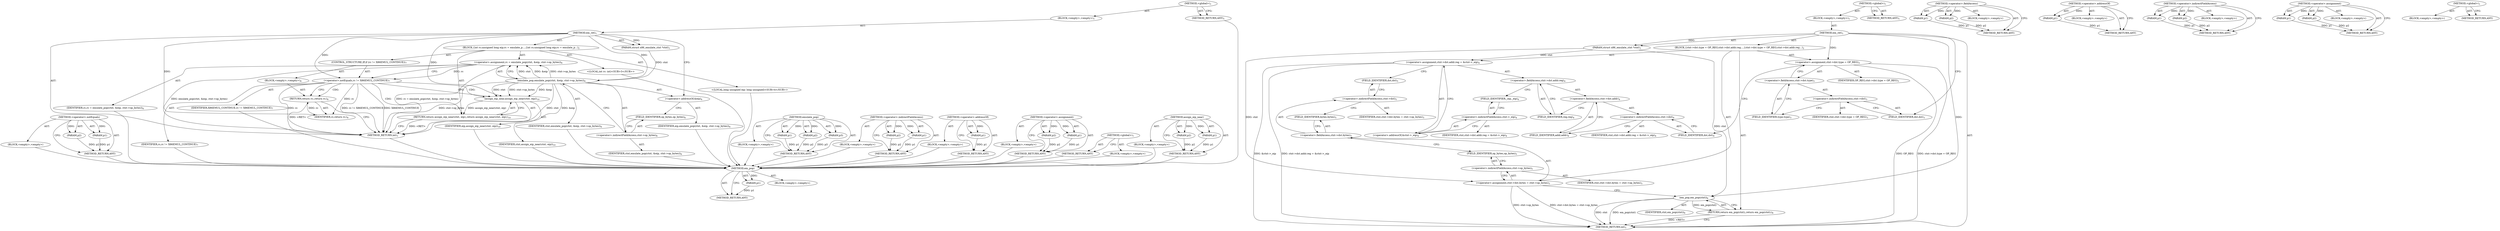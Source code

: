 digraph "assign_eip_near" {
vulnerable_80 [label=<(METHOD,em_pop)>];
vulnerable_81 [label=<(PARAM,p1)>];
vulnerable_82 [label=<(BLOCK,&lt;empty&gt;,&lt;empty&gt;)>];
vulnerable_83 [label=<(METHOD_RETURN,ANY)>];
vulnerable_6 [label=<(METHOD,&lt;global&gt;)<SUB>1</SUB>>];
vulnerable_7 [label=<(BLOCK,&lt;empty&gt;,&lt;empty&gt;)<SUB>1</SUB>>];
vulnerable_8 [label=<(METHOD,em_ret)<SUB>1</SUB>>];
vulnerable_9 [label=<(PARAM,struct x86_emulate_ctxt *ctxt)<SUB>1</SUB>>];
vulnerable_10 [label=<(BLOCK,{
	ctxt-&gt;dst.type = OP_REG;
	ctxt-&gt;dst.addr.reg...,{
	ctxt-&gt;dst.type = OP_REG;
	ctxt-&gt;dst.addr.reg...)<SUB>2</SUB>>];
vulnerable_11 [label=<(&lt;operator&gt;.assignment,ctxt-&gt;dst.type = OP_REG)<SUB>3</SUB>>];
vulnerable_12 [label=<(&lt;operator&gt;.fieldAccess,ctxt-&gt;dst.type)<SUB>3</SUB>>];
vulnerable_13 [label=<(&lt;operator&gt;.indirectFieldAccess,ctxt-&gt;dst)<SUB>3</SUB>>];
vulnerable_14 [label=<(IDENTIFIER,ctxt,ctxt-&gt;dst.type = OP_REG)<SUB>3</SUB>>];
vulnerable_15 [label=<(FIELD_IDENTIFIER,dst,dst)<SUB>3</SUB>>];
vulnerable_16 [label=<(FIELD_IDENTIFIER,type,type)<SUB>3</SUB>>];
vulnerable_17 [label=<(IDENTIFIER,OP_REG,ctxt-&gt;dst.type = OP_REG)<SUB>3</SUB>>];
vulnerable_18 [label=<(&lt;operator&gt;.assignment,ctxt-&gt;dst.addr.reg = &amp;ctxt-&gt;_eip)<SUB>4</SUB>>];
vulnerable_19 [label=<(&lt;operator&gt;.fieldAccess,ctxt-&gt;dst.addr.reg)<SUB>4</SUB>>];
vulnerable_20 [label=<(&lt;operator&gt;.fieldAccess,ctxt-&gt;dst.addr)<SUB>4</SUB>>];
vulnerable_21 [label=<(&lt;operator&gt;.indirectFieldAccess,ctxt-&gt;dst)<SUB>4</SUB>>];
vulnerable_22 [label=<(IDENTIFIER,ctxt,ctxt-&gt;dst.addr.reg = &amp;ctxt-&gt;_eip)<SUB>4</SUB>>];
vulnerable_23 [label=<(FIELD_IDENTIFIER,dst,dst)<SUB>4</SUB>>];
vulnerable_24 [label=<(FIELD_IDENTIFIER,addr,addr)<SUB>4</SUB>>];
vulnerable_25 [label=<(FIELD_IDENTIFIER,reg,reg)<SUB>4</SUB>>];
vulnerable_26 [label=<(&lt;operator&gt;.addressOf,&amp;ctxt-&gt;_eip)<SUB>4</SUB>>];
vulnerable_27 [label=<(&lt;operator&gt;.indirectFieldAccess,ctxt-&gt;_eip)<SUB>4</SUB>>];
vulnerable_28 [label=<(IDENTIFIER,ctxt,ctxt-&gt;dst.addr.reg = &amp;ctxt-&gt;_eip)<SUB>4</SUB>>];
vulnerable_29 [label=<(FIELD_IDENTIFIER,_eip,_eip)<SUB>4</SUB>>];
vulnerable_30 [label=<(&lt;operator&gt;.assignment,ctxt-&gt;dst.bytes = ctxt-&gt;op_bytes)<SUB>5</SUB>>];
vulnerable_31 [label=<(&lt;operator&gt;.fieldAccess,ctxt-&gt;dst.bytes)<SUB>5</SUB>>];
vulnerable_32 [label=<(&lt;operator&gt;.indirectFieldAccess,ctxt-&gt;dst)<SUB>5</SUB>>];
vulnerable_33 [label=<(IDENTIFIER,ctxt,ctxt-&gt;dst.bytes = ctxt-&gt;op_bytes)<SUB>5</SUB>>];
vulnerable_34 [label=<(FIELD_IDENTIFIER,dst,dst)<SUB>5</SUB>>];
vulnerable_35 [label=<(FIELD_IDENTIFIER,bytes,bytes)<SUB>5</SUB>>];
vulnerable_36 [label=<(&lt;operator&gt;.indirectFieldAccess,ctxt-&gt;op_bytes)<SUB>5</SUB>>];
vulnerable_37 [label=<(IDENTIFIER,ctxt,ctxt-&gt;dst.bytes = ctxt-&gt;op_bytes)<SUB>5</SUB>>];
vulnerable_38 [label=<(FIELD_IDENTIFIER,op_bytes,op_bytes)<SUB>5</SUB>>];
vulnerable_39 [label=<(RETURN,return em_pop(ctxt);,return em_pop(ctxt);)<SUB>6</SUB>>];
vulnerable_40 [label=<(em_pop,em_pop(ctxt))<SUB>6</SUB>>];
vulnerable_41 [label=<(IDENTIFIER,ctxt,em_pop(ctxt))<SUB>6</SUB>>];
vulnerable_42 [label=<(METHOD_RETURN,int)<SUB>1</SUB>>];
vulnerable_44 [label=<(METHOD_RETURN,ANY)<SUB>1</SUB>>];
vulnerable_66 [label=<(METHOD,&lt;operator&gt;.fieldAccess)>];
vulnerable_67 [label=<(PARAM,p1)>];
vulnerable_68 [label=<(PARAM,p2)>];
vulnerable_69 [label=<(BLOCK,&lt;empty&gt;,&lt;empty&gt;)>];
vulnerable_70 [label=<(METHOD_RETURN,ANY)>];
vulnerable_76 [label=<(METHOD,&lt;operator&gt;.addressOf)>];
vulnerable_77 [label=<(PARAM,p1)>];
vulnerable_78 [label=<(BLOCK,&lt;empty&gt;,&lt;empty&gt;)>];
vulnerable_79 [label=<(METHOD_RETURN,ANY)>];
vulnerable_71 [label=<(METHOD,&lt;operator&gt;.indirectFieldAccess)>];
vulnerable_72 [label=<(PARAM,p1)>];
vulnerable_73 [label=<(PARAM,p2)>];
vulnerable_74 [label=<(BLOCK,&lt;empty&gt;,&lt;empty&gt;)>];
vulnerable_75 [label=<(METHOD_RETURN,ANY)>];
vulnerable_61 [label=<(METHOD,&lt;operator&gt;.assignment)>];
vulnerable_62 [label=<(PARAM,p1)>];
vulnerable_63 [label=<(PARAM,p2)>];
vulnerable_64 [label=<(BLOCK,&lt;empty&gt;,&lt;empty&gt;)>];
vulnerable_65 [label=<(METHOD_RETURN,ANY)>];
vulnerable_55 [label=<(METHOD,&lt;global&gt;)<SUB>1</SUB>>];
vulnerable_56 [label=<(BLOCK,&lt;empty&gt;,&lt;empty&gt;)>];
vulnerable_57 [label=<(METHOD_RETURN,ANY)>];
fixed_74 [label=<(METHOD,&lt;operator&gt;.notEquals)>];
fixed_75 [label=<(PARAM,p1)>];
fixed_76 [label=<(PARAM,p2)>];
fixed_77 [label=<(BLOCK,&lt;empty&gt;,&lt;empty&gt;)>];
fixed_78 [label=<(METHOD_RETURN,ANY)>];
fixed_6 [label=<(METHOD,&lt;global&gt;)<SUB>1</SUB>>];
fixed_7 [label=<(BLOCK,&lt;empty&gt;,&lt;empty&gt;)<SUB>1</SUB>>];
fixed_8 [label=<(METHOD,em_ret)<SUB>1</SUB>>];
fixed_9 [label=<(PARAM,struct x86_emulate_ctxt *ctxt)<SUB>1</SUB>>];
fixed_10 [label=<(BLOCK,{
	int rc;
	unsigned long eip;

	rc = emulate_p...,{
	int rc;
	unsigned long eip;

	rc = emulate_p...)<SUB>2</SUB>>];
fixed_11 [label="<(LOCAL,int rc: int)<SUB>3</SUB>>"];
fixed_12 [label="<(LOCAL,long unsigned eip: long unsigned)<SUB>4</SUB>>"];
fixed_13 [label=<(&lt;operator&gt;.assignment,rc = emulate_pop(ctxt, &amp;eip, ctxt-&gt;op_bytes))<SUB>6</SUB>>];
fixed_14 [label=<(IDENTIFIER,rc,rc = emulate_pop(ctxt, &amp;eip, ctxt-&gt;op_bytes))<SUB>6</SUB>>];
fixed_15 [label=<(emulate_pop,emulate_pop(ctxt, &amp;eip, ctxt-&gt;op_bytes))<SUB>6</SUB>>];
fixed_16 [label=<(IDENTIFIER,ctxt,emulate_pop(ctxt, &amp;eip, ctxt-&gt;op_bytes))<SUB>6</SUB>>];
fixed_17 [label=<(&lt;operator&gt;.addressOf,&amp;eip)<SUB>6</SUB>>];
fixed_18 [label=<(IDENTIFIER,eip,emulate_pop(ctxt, &amp;eip, ctxt-&gt;op_bytes))<SUB>6</SUB>>];
fixed_19 [label=<(&lt;operator&gt;.indirectFieldAccess,ctxt-&gt;op_bytes)<SUB>6</SUB>>];
fixed_20 [label=<(IDENTIFIER,ctxt,emulate_pop(ctxt, &amp;eip, ctxt-&gt;op_bytes))<SUB>6</SUB>>];
fixed_21 [label=<(FIELD_IDENTIFIER,op_bytes,op_bytes)<SUB>6</SUB>>];
fixed_22 [label=<(CONTROL_STRUCTURE,IF,if (rc != X86EMUL_CONTINUE))<SUB>7</SUB>>];
fixed_23 [label=<(&lt;operator&gt;.notEquals,rc != X86EMUL_CONTINUE)<SUB>7</SUB>>];
fixed_24 [label=<(IDENTIFIER,rc,rc != X86EMUL_CONTINUE)<SUB>7</SUB>>];
fixed_25 [label=<(IDENTIFIER,X86EMUL_CONTINUE,rc != X86EMUL_CONTINUE)<SUB>7</SUB>>];
fixed_26 [label=<(BLOCK,&lt;empty&gt;,&lt;empty&gt;)<SUB>8</SUB>>];
fixed_27 [label=<(RETURN,return rc;,return rc;)<SUB>8</SUB>>];
fixed_28 [label=<(IDENTIFIER,rc,return rc;)<SUB>8</SUB>>];
fixed_29 [label=<(RETURN,return assign_eip_near(ctxt, eip);,return assign_eip_near(ctxt, eip);)<SUB>10</SUB>>];
fixed_30 [label=<(assign_eip_near,assign_eip_near(ctxt, eip))<SUB>10</SUB>>];
fixed_31 [label=<(IDENTIFIER,ctxt,assign_eip_near(ctxt, eip))<SUB>10</SUB>>];
fixed_32 [label=<(IDENTIFIER,eip,assign_eip_near(ctxt, eip))<SUB>10</SUB>>];
fixed_33 [label=<(METHOD_RETURN,int)<SUB>1</SUB>>];
fixed_35 [label=<(METHOD_RETURN,ANY)<SUB>1</SUB>>];
fixed_59 [label=<(METHOD,emulate_pop)>];
fixed_60 [label=<(PARAM,p1)>];
fixed_61 [label=<(PARAM,p2)>];
fixed_62 [label=<(PARAM,p3)>];
fixed_63 [label=<(BLOCK,&lt;empty&gt;,&lt;empty&gt;)>];
fixed_64 [label=<(METHOD_RETURN,ANY)>];
fixed_69 [label=<(METHOD,&lt;operator&gt;.indirectFieldAccess)>];
fixed_70 [label=<(PARAM,p1)>];
fixed_71 [label=<(PARAM,p2)>];
fixed_72 [label=<(BLOCK,&lt;empty&gt;,&lt;empty&gt;)>];
fixed_73 [label=<(METHOD_RETURN,ANY)>];
fixed_65 [label=<(METHOD,&lt;operator&gt;.addressOf)>];
fixed_66 [label=<(PARAM,p1)>];
fixed_67 [label=<(BLOCK,&lt;empty&gt;,&lt;empty&gt;)>];
fixed_68 [label=<(METHOD_RETURN,ANY)>];
fixed_54 [label=<(METHOD,&lt;operator&gt;.assignment)>];
fixed_55 [label=<(PARAM,p1)>];
fixed_56 [label=<(PARAM,p2)>];
fixed_57 [label=<(BLOCK,&lt;empty&gt;,&lt;empty&gt;)>];
fixed_58 [label=<(METHOD_RETURN,ANY)>];
fixed_48 [label=<(METHOD,&lt;global&gt;)<SUB>1</SUB>>];
fixed_49 [label=<(BLOCK,&lt;empty&gt;,&lt;empty&gt;)>];
fixed_50 [label=<(METHOD_RETURN,ANY)>];
fixed_79 [label=<(METHOD,assign_eip_near)>];
fixed_80 [label=<(PARAM,p1)>];
fixed_81 [label=<(PARAM,p2)>];
fixed_82 [label=<(BLOCK,&lt;empty&gt;,&lt;empty&gt;)>];
fixed_83 [label=<(METHOD_RETURN,ANY)>];
vulnerable_80 -> vulnerable_81  [key=0, label="AST: "];
vulnerable_80 -> vulnerable_81  [key=1, label="DDG: "];
vulnerable_80 -> vulnerable_82  [key=0, label="AST: "];
vulnerable_80 -> vulnerable_83  [key=0, label="AST: "];
vulnerable_80 -> vulnerable_83  [key=1, label="CFG: "];
vulnerable_81 -> vulnerable_83  [key=0, label="DDG: p1"];
vulnerable_6 -> vulnerable_7  [key=0, label="AST: "];
vulnerable_6 -> vulnerable_44  [key=0, label="AST: "];
vulnerable_6 -> vulnerable_44  [key=1, label="CFG: "];
vulnerable_7 -> vulnerable_8  [key=0, label="AST: "];
vulnerable_8 -> vulnerable_9  [key=0, label="AST: "];
vulnerable_8 -> vulnerable_9  [key=1, label="DDG: "];
vulnerable_8 -> vulnerable_10  [key=0, label="AST: "];
vulnerable_8 -> vulnerable_42  [key=0, label="AST: "];
vulnerable_8 -> vulnerable_15  [key=0, label="CFG: "];
vulnerable_8 -> vulnerable_11  [key=0, label="DDG: "];
vulnerable_8 -> vulnerable_40  [key=0, label="DDG: "];
vulnerable_9 -> vulnerable_18  [key=0, label="DDG: ctxt"];
vulnerable_9 -> vulnerable_30  [key=0, label="DDG: ctxt"];
vulnerable_9 -> vulnerable_40  [key=0, label="DDG: ctxt"];
vulnerable_10 -> vulnerable_11  [key=0, label="AST: "];
vulnerable_10 -> vulnerable_18  [key=0, label="AST: "];
vulnerable_10 -> vulnerable_30  [key=0, label="AST: "];
vulnerable_10 -> vulnerable_39  [key=0, label="AST: "];
vulnerable_11 -> vulnerable_12  [key=0, label="AST: "];
vulnerable_11 -> vulnerable_17  [key=0, label="AST: "];
vulnerable_11 -> vulnerable_23  [key=0, label="CFG: "];
vulnerable_11 -> vulnerable_42  [key=0, label="DDG: ctxt-&gt;dst.type = OP_REG"];
vulnerable_11 -> vulnerable_42  [key=1, label="DDG: OP_REG"];
vulnerable_12 -> vulnerable_13  [key=0, label="AST: "];
vulnerable_12 -> vulnerable_16  [key=0, label="AST: "];
vulnerable_12 -> vulnerable_11  [key=0, label="CFG: "];
vulnerable_13 -> vulnerable_14  [key=0, label="AST: "];
vulnerable_13 -> vulnerable_15  [key=0, label="AST: "];
vulnerable_13 -> vulnerable_16  [key=0, label="CFG: "];
vulnerable_15 -> vulnerable_13  [key=0, label="CFG: "];
vulnerable_16 -> vulnerable_12  [key=0, label="CFG: "];
vulnerable_18 -> vulnerable_19  [key=0, label="AST: "];
vulnerable_18 -> vulnerable_26  [key=0, label="AST: "];
vulnerable_18 -> vulnerable_34  [key=0, label="CFG: "];
vulnerable_18 -> vulnerable_42  [key=0, label="DDG: &amp;ctxt-&gt;_eip"];
vulnerable_18 -> vulnerable_42  [key=1, label="DDG: ctxt-&gt;dst.addr.reg = &amp;ctxt-&gt;_eip"];
vulnerable_19 -> vulnerable_20  [key=0, label="AST: "];
vulnerable_19 -> vulnerable_25  [key=0, label="AST: "];
vulnerable_19 -> vulnerable_29  [key=0, label="CFG: "];
vulnerable_20 -> vulnerable_21  [key=0, label="AST: "];
vulnerable_20 -> vulnerable_24  [key=0, label="AST: "];
vulnerable_20 -> vulnerable_25  [key=0, label="CFG: "];
vulnerable_21 -> vulnerable_22  [key=0, label="AST: "];
vulnerable_21 -> vulnerable_23  [key=0, label="AST: "];
vulnerable_21 -> vulnerable_24  [key=0, label="CFG: "];
vulnerable_23 -> vulnerable_21  [key=0, label="CFG: "];
vulnerable_24 -> vulnerable_20  [key=0, label="CFG: "];
vulnerable_25 -> vulnerable_19  [key=0, label="CFG: "];
vulnerable_26 -> vulnerable_27  [key=0, label="AST: "];
vulnerable_26 -> vulnerable_18  [key=0, label="CFG: "];
vulnerable_27 -> vulnerable_28  [key=0, label="AST: "];
vulnerable_27 -> vulnerable_29  [key=0, label="AST: "];
vulnerable_27 -> vulnerable_26  [key=0, label="CFG: "];
vulnerable_29 -> vulnerable_27  [key=0, label="CFG: "];
vulnerable_30 -> vulnerable_31  [key=0, label="AST: "];
vulnerable_30 -> vulnerable_36  [key=0, label="AST: "];
vulnerable_30 -> vulnerable_40  [key=0, label="CFG: "];
vulnerable_30 -> vulnerable_42  [key=0, label="DDG: ctxt-&gt;op_bytes"];
vulnerable_30 -> vulnerable_42  [key=1, label="DDG: ctxt-&gt;dst.bytes = ctxt-&gt;op_bytes"];
vulnerable_31 -> vulnerable_32  [key=0, label="AST: "];
vulnerable_31 -> vulnerable_35  [key=0, label="AST: "];
vulnerable_31 -> vulnerable_38  [key=0, label="CFG: "];
vulnerable_32 -> vulnerable_33  [key=0, label="AST: "];
vulnerable_32 -> vulnerable_34  [key=0, label="AST: "];
vulnerable_32 -> vulnerable_35  [key=0, label="CFG: "];
vulnerable_34 -> vulnerable_32  [key=0, label="CFG: "];
vulnerable_35 -> vulnerable_31  [key=0, label="CFG: "];
vulnerable_36 -> vulnerable_37  [key=0, label="AST: "];
vulnerable_36 -> vulnerable_38  [key=0, label="AST: "];
vulnerable_36 -> vulnerable_30  [key=0, label="CFG: "];
vulnerable_38 -> vulnerable_36  [key=0, label="CFG: "];
vulnerable_39 -> vulnerable_40  [key=0, label="AST: "];
vulnerable_39 -> vulnerable_42  [key=0, label="CFG: "];
vulnerable_39 -> vulnerable_42  [key=1, label="DDG: &lt;RET&gt;"];
vulnerable_40 -> vulnerable_41  [key=0, label="AST: "];
vulnerable_40 -> vulnerable_39  [key=0, label="CFG: "];
vulnerable_40 -> vulnerable_39  [key=1, label="DDG: em_pop(ctxt)"];
vulnerable_40 -> vulnerable_42  [key=0, label="DDG: ctxt"];
vulnerable_40 -> vulnerable_42  [key=1, label="DDG: em_pop(ctxt)"];
vulnerable_66 -> vulnerable_67  [key=0, label="AST: "];
vulnerable_66 -> vulnerable_67  [key=1, label="DDG: "];
vulnerable_66 -> vulnerable_69  [key=0, label="AST: "];
vulnerable_66 -> vulnerable_68  [key=0, label="AST: "];
vulnerable_66 -> vulnerable_68  [key=1, label="DDG: "];
vulnerable_66 -> vulnerable_70  [key=0, label="AST: "];
vulnerable_66 -> vulnerable_70  [key=1, label="CFG: "];
vulnerable_67 -> vulnerable_70  [key=0, label="DDG: p1"];
vulnerable_68 -> vulnerable_70  [key=0, label="DDG: p2"];
vulnerable_76 -> vulnerable_77  [key=0, label="AST: "];
vulnerable_76 -> vulnerable_77  [key=1, label="DDG: "];
vulnerable_76 -> vulnerable_78  [key=0, label="AST: "];
vulnerable_76 -> vulnerable_79  [key=0, label="AST: "];
vulnerable_76 -> vulnerable_79  [key=1, label="CFG: "];
vulnerable_77 -> vulnerable_79  [key=0, label="DDG: p1"];
vulnerable_71 -> vulnerable_72  [key=0, label="AST: "];
vulnerable_71 -> vulnerable_72  [key=1, label="DDG: "];
vulnerable_71 -> vulnerable_74  [key=0, label="AST: "];
vulnerable_71 -> vulnerable_73  [key=0, label="AST: "];
vulnerable_71 -> vulnerable_73  [key=1, label="DDG: "];
vulnerable_71 -> vulnerable_75  [key=0, label="AST: "];
vulnerable_71 -> vulnerable_75  [key=1, label="CFG: "];
vulnerable_72 -> vulnerable_75  [key=0, label="DDG: p1"];
vulnerable_73 -> vulnerable_75  [key=0, label="DDG: p2"];
vulnerable_61 -> vulnerable_62  [key=0, label="AST: "];
vulnerable_61 -> vulnerable_62  [key=1, label="DDG: "];
vulnerable_61 -> vulnerable_64  [key=0, label="AST: "];
vulnerable_61 -> vulnerable_63  [key=0, label="AST: "];
vulnerable_61 -> vulnerable_63  [key=1, label="DDG: "];
vulnerable_61 -> vulnerable_65  [key=0, label="AST: "];
vulnerable_61 -> vulnerable_65  [key=1, label="CFG: "];
vulnerable_62 -> vulnerable_65  [key=0, label="DDG: p1"];
vulnerable_63 -> vulnerable_65  [key=0, label="DDG: p2"];
vulnerable_55 -> vulnerable_56  [key=0, label="AST: "];
vulnerable_55 -> vulnerable_57  [key=0, label="AST: "];
vulnerable_55 -> vulnerable_57  [key=1, label="CFG: "];
fixed_74 -> fixed_75  [key=0, label="AST: "];
fixed_74 -> fixed_75  [key=1, label="DDG: "];
fixed_74 -> fixed_77  [key=0, label="AST: "];
fixed_74 -> fixed_76  [key=0, label="AST: "];
fixed_74 -> fixed_76  [key=1, label="DDG: "];
fixed_74 -> fixed_78  [key=0, label="AST: "];
fixed_74 -> fixed_78  [key=1, label="CFG: "];
fixed_75 -> fixed_78  [key=0, label="DDG: p1"];
fixed_76 -> fixed_78  [key=0, label="DDG: p2"];
fixed_77 -> vulnerable_80  [key=0];
fixed_78 -> vulnerable_80  [key=0];
fixed_6 -> fixed_7  [key=0, label="AST: "];
fixed_6 -> fixed_35  [key=0, label="AST: "];
fixed_6 -> fixed_35  [key=1, label="CFG: "];
fixed_7 -> fixed_8  [key=0, label="AST: "];
fixed_8 -> fixed_9  [key=0, label="AST: "];
fixed_8 -> fixed_9  [key=1, label="DDG: "];
fixed_8 -> fixed_10  [key=0, label="AST: "];
fixed_8 -> fixed_33  [key=0, label="AST: "];
fixed_8 -> fixed_17  [key=0, label="CFG: "];
fixed_8 -> fixed_15  [key=0, label="DDG: "];
fixed_8 -> fixed_23  [key=0, label="DDG: "];
fixed_8 -> fixed_30  [key=0, label="DDG: "];
fixed_8 -> fixed_28  [key=0, label="DDG: "];
fixed_9 -> fixed_15  [key=0, label="DDG: ctxt"];
fixed_10 -> fixed_11  [key=0, label="AST: "];
fixed_10 -> fixed_12  [key=0, label="AST: "];
fixed_10 -> fixed_13  [key=0, label="AST: "];
fixed_10 -> fixed_22  [key=0, label="AST: "];
fixed_10 -> fixed_29  [key=0, label="AST: "];
fixed_11 -> vulnerable_80  [key=0];
fixed_12 -> vulnerable_80  [key=0];
fixed_13 -> fixed_14  [key=0, label="AST: "];
fixed_13 -> fixed_15  [key=0, label="AST: "];
fixed_13 -> fixed_23  [key=0, label="CFG: "];
fixed_13 -> fixed_23  [key=1, label="DDG: rc"];
fixed_13 -> fixed_33  [key=0, label="DDG: emulate_pop(ctxt, &amp;eip, ctxt-&gt;op_bytes)"];
fixed_13 -> fixed_33  [key=1, label="DDG: rc = emulate_pop(ctxt, &amp;eip, ctxt-&gt;op_bytes)"];
fixed_14 -> vulnerable_80  [key=0];
fixed_15 -> fixed_16  [key=0, label="AST: "];
fixed_15 -> fixed_17  [key=0, label="AST: "];
fixed_15 -> fixed_19  [key=0, label="AST: "];
fixed_15 -> fixed_13  [key=0, label="CFG: "];
fixed_15 -> fixed_13  [key=1, label="DDG: ctxt"];
fixed_15 -> fixed_13  [key=2, label="DDG: &amp;eip"];
fixed_15 -> fixed_13  [key=3, label="DDG: ctxt-&gt;op_bytes"];
fixed_15 -> fixed_33  [key=0, label="DDG: ctxt"];
fixed_15 -> fixed_33  [key=1, label="DDG: &amp;eip"];
fixed_15 -> fixed_33  [key=2, label="DDG: ctxt-&gt;op_bytes"];
fixed_15 -> fixed_30  [key=0, label="DDG: ctxt"];
fixed_15 -> fixed_30  [key=1, label="DDG: ctxt-&gt;op_bytes"];
fixed_15 -> fixed_30  [key=2, label="DDG: &amp;eip"];
fixed_16 -> vulnerable_80  [key=0];
fixed_17 -> fixed_18  [key=0, label="AST: "];
fixed_17 -> fixed_21  [key=0, label="CFG: "];
fixed_18 -> vulnerable_80  [key=0];
fixed_19 -> fixed_20  [key=0, label="AST: "];
fixed_19 -> fixed_21  [key=0, label="AST: "];
fixed_19 -> fixed_15  [key=0, label="CFG: "];
fixed_20 -> vulnerable_80  [key=0];
fixed_21 -> fixed_19  [key=0, label="CFG: "];
fixed_22 -> fixed_23  [key=0, label="AST: "];
fixed_22 -> fixed_26  [key=0, label="AST: "];
fixed_23 -> fixed_24  [key=0, label="AST: "];
fixed_23 -> fixed_25  [key=0, label="AST: "];
fixed_23 -> fixed_27  [key=0, label="CFG: "];
fixed_23 -> fixed_27  [key=1, label="CDG: "];
fixed_23 -> fixed_30  [key=0, label="CFG: "];
fixed_23 -> fixed_30  [key=1, label="CDG: "];
fixed_23 -> fixed_33  [key=0, label="DDG: rc"];
fixed_23 -> fixed_33  [key=1, label="DDG: rc != X86EMUL_CONTINUE"];
fixed_23 -> fixed_33  [key=2, label="DDG: X86EMUL_CONTINUE"];
fixed_23 -> fixed_28  [key=0, label="DDG: rc"];
fixed_23 -> fixed_29  [key=0, label="CDG: "];
fixed_24 -> vulnerable_80  [key=0];
fixed_25 -> vulnerable_80  [key=0];
fixed_26 -> fixed_27  [key=0, label="AST: "];
fixed_27 -> fixed_28  [key=0, label="AST: "];
fixed_27 -> fixed_33  [key=0, label="CFG: "];
fixed_27 -> fixed_33  [key=1, label="DDG: &lt;RET&gt;"];
fixed_28 -> fixed_27  [key=0, label="DDG: rc"];
fixed_29 -> fixed_30  [key=0, label="AST: "];
fixed_29 -> fixed_33  [key=0, label="CFG: "];
fixed_29 -> fixed_33  [key=1, label="DDG: &lt;RET&gt;"];
fixed_30 -> fixed_31  [key=0, label="AST: "];
fixed_30 -> fixed_32  [key=0, label="AST: "];
fixed_30 -> fixed_29  [key=0, label="CFG: "];
fixed_30 -> fixed_29  [key=1, label="DDG: assign_eip_near(ctxt, eip)"];
fixed_31 -> vulnerable_80  [key=0];
fixed_32 -> vulnerable_80  [key=0];
fixed_33 -> vulnerable_80  [key=0];
fixed_35 -> vulnerable_80  [key=0];
fixed_59 -> fixed_60  [key=0, label="AST: "];
fixed_59 -> fixed_60  [key=1, label="DDG: "];
fixed_59 -> fixed_63  [key=0, label="AST: "];
fixed_59 -> fixed_61  [key=0, label="AST: "];
fixed_59 -> fixed_61  [key=1, label="DDG: "];
fixed_59 -> fixed_64  [key=0, label="AST: "];
fixed_59 -> fixed_64  [key=1, label="CFG: "];
fixed_59 -> fixed_62  [key=0, label="AST: "];
fixed_59 -> fixed_62  [key=1, label="DDG: "];
fixed_60 -> fixed_64  [key=0, label="DDG: p1"];
fixed_61 -> fixed_64  [key=0, label="DDG: p2"];
fixed_62 -> fixed_64  [key=0, label="DDG: p3"];
fixed_63 -> vulnerable_80  [key=0];
fixed_64 -> vulnerable_80  [key=0];
fixed_69 -> fixed_70  [key=0, label="AST: "];
fixed_69 -> fixed_70  [key=1, label="DDG: "];
fixed_69 -> fixed_72  [key=0, label="AST: "];
fixed_69 -> fixed_71  [key=0, label="AST: "];
fixed_69 -> fixed_71  [key=1, label="DDG: "];
fixed_69 -> fixed_73  [key=0, label="AST: "];
fixed_69 -> fixed_73  [key=1, label="CFG: "];
fixed_70 -> fixed_73  [key=0, label="DDG: p1"];
fixed_71 -> fixed_73  [key=0, label="DDG: p2"];
fixed_72 -> vulnerable_80  [key=0];
fixed_73 -> vulnerable_80  [key=0];
fixed_65 -> fixed_66  [key=0, label="AST: "];
fixed_65 -> fixed_66  [key=1, label="DDG: "];
fixed_65 -> fixed_67  [key=0, label="AST: "];
fixed_65 -> fixed_68  [key=0, label="AST: "];
fixed_65 -> fixed_68  [key=1, label="CFG: "];
fixed_66 -> fixed_68  [key=0, label="DDG: p1"];
fixed_67 -> vulnerable_80  [key=0];
fixed_68 -> vulnerable_80  [key=0];
fixed_54 -> fixed_55  [key=0, label="AST: "];
fixed_54 -> fixed_55  [key=1, label="DDG: "];
fixed_54 -> fixed_57  [key=0, label="AST: "];
fixed_54 -> fixed_56  [key=0, label="AST: "];
fixed_54 -> fixed_56  [key=1, label="DDG: "];
fixed_54 -> fixed_58  [key=0, label="AST: "];
fixed_54 -> fixed_58  [key=1, label="CFG: "];
fixed_55 -> fixed_58  [key=0, label="DDG: p1"];
fixed_56 -> fixed_58  [key=0, label="DDG: p2"];
fixed_57 -> vulnerable_80  [key=0];
fixed_58 -> vulnerable_80  [key=0];
fixed_48 -> fixed_49  [key=0, label="AST: "];
fixed_48 -> fixed_50  [key=0, label="AST: "];
fixed_48 -> fixed_50  [key=1, label="CFG: "];
fixed_49 -> vulnerable_80  [key=0];
fixed_50 -> vulnerable_80  [key=0];
fixed_79 -> fixed_80  [key=0, label="AST: "];
fixed_79 -> fixed_80  [key=1, label="DDG: "];
fixed_79 -> fixed_82  [key=0, label="AST: "];
fixed_79 -> fixed_81  [key=0, label="AST: "];
fixed_79 -> fixed_81  [key=1, label="DDG: "];
fixed_79 -> fixed_83  [key=0, label="AST: "];
fixed_79 -> fixed_83  [key=1, label="CFG: "];
fixed_80 -> fixed_83  [key=0, label="DDG: p1"];
fixed_81 -> fixed_83  [key=0, label="DDG: p2"];
fixed_82 -> vulnerable_80  [key=0];
fixed_83 -> vulnerable_80  [key=0];
}
